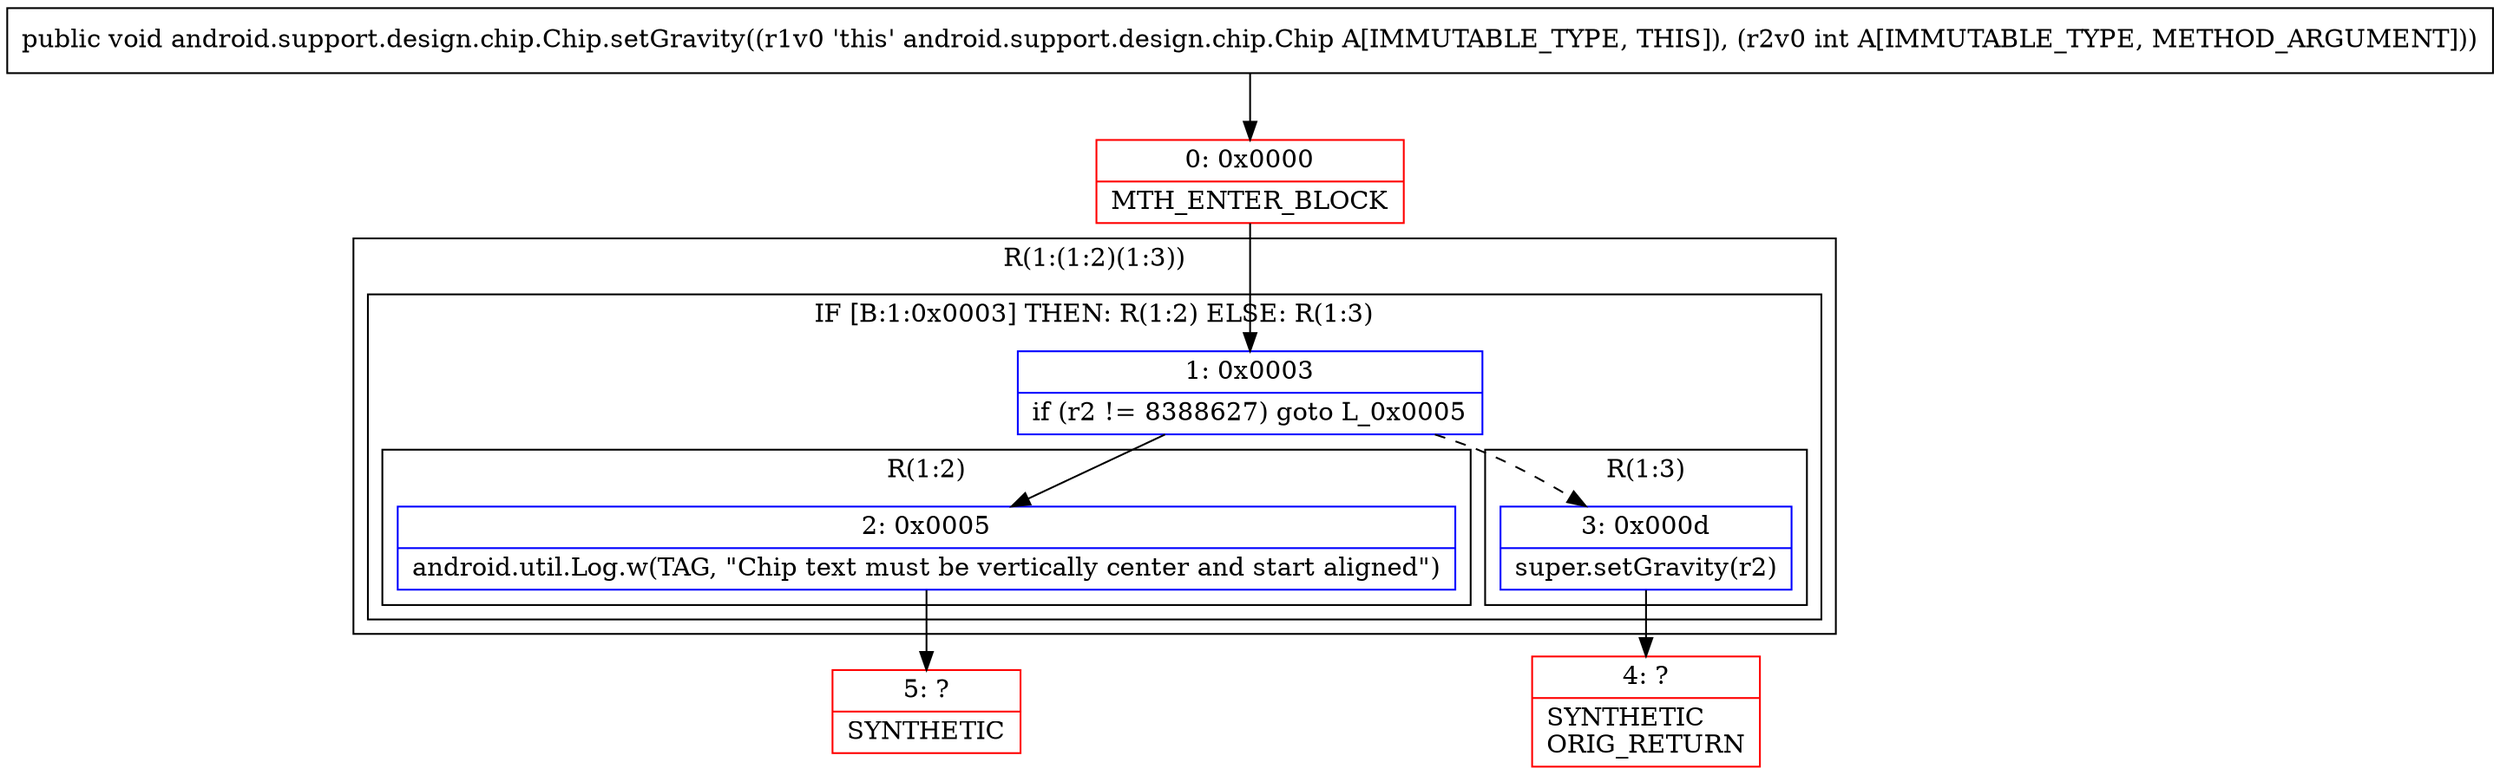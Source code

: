 digraph "CFG forandroid.support.design.chip.Chip.setGravity(I)V" {
subgraph cluster_Region_892135404 {
label = "R(1:(1:2)(1:3))";
node [shape=record,color=blue];
subgraph cluster_IfRegion_1808735487 {
label = "IF [B:1:0x0003] THEN: R(1:2) ELSE: R(1:3)";
node [shape=record,color=blue];
Node_1 [shape=record,label="{1\:\ 0x0003|if (r2 != 8388627) goto L_0x0005\l}"];
subgraph cluster_Region_1021782440 {
label = "R(1:2)";
node [shape=record,color=blue];
Node_2 [shape=record,label="{2\:\ 0x0005|android.util.Log.w(TAG, \"Chip text must be vertically center and start aligned\")\l}"];
}
subgraph cluster_Region_743289348 {
label = "R(1:3)";
node [shape=record,color=blue];
Node_3 [shape=record,label="{3\:\ 0x000d|super.setGravity(r2)\l}"];
}
}
}
Node_0 [shape=record,color=red,label="{0\:\ 0x0000|MTH_ENTER_BLOCK\l}"];
Node_4 [shape=record,color=red,label="{4\:\ ?|SYNTHETIC\lORIG_RETURN\l}"];
Node_5 [shape=record,color=red,label="{5\:\ ?|SYNTHETIC\l}"];
MethodNode[shape=record,label="{public void android.support.design.chip.Chip.setGravity((r1v0 'this' android.support.design.chip.Chip A[IMMUTABLE_TYPE, THIS]), (r2v0 int A[IMMUTABLE_TYPE, METHOD_ARGUMENT])) }"];
MethodNode -> Node_0;
Node_1 -> Node_2;
Node_1 -> Node_3[style=dashed];
Node_2 -> Node_5;
Node_3 -> Node_4;
Node_0 -> Node_1;
}

